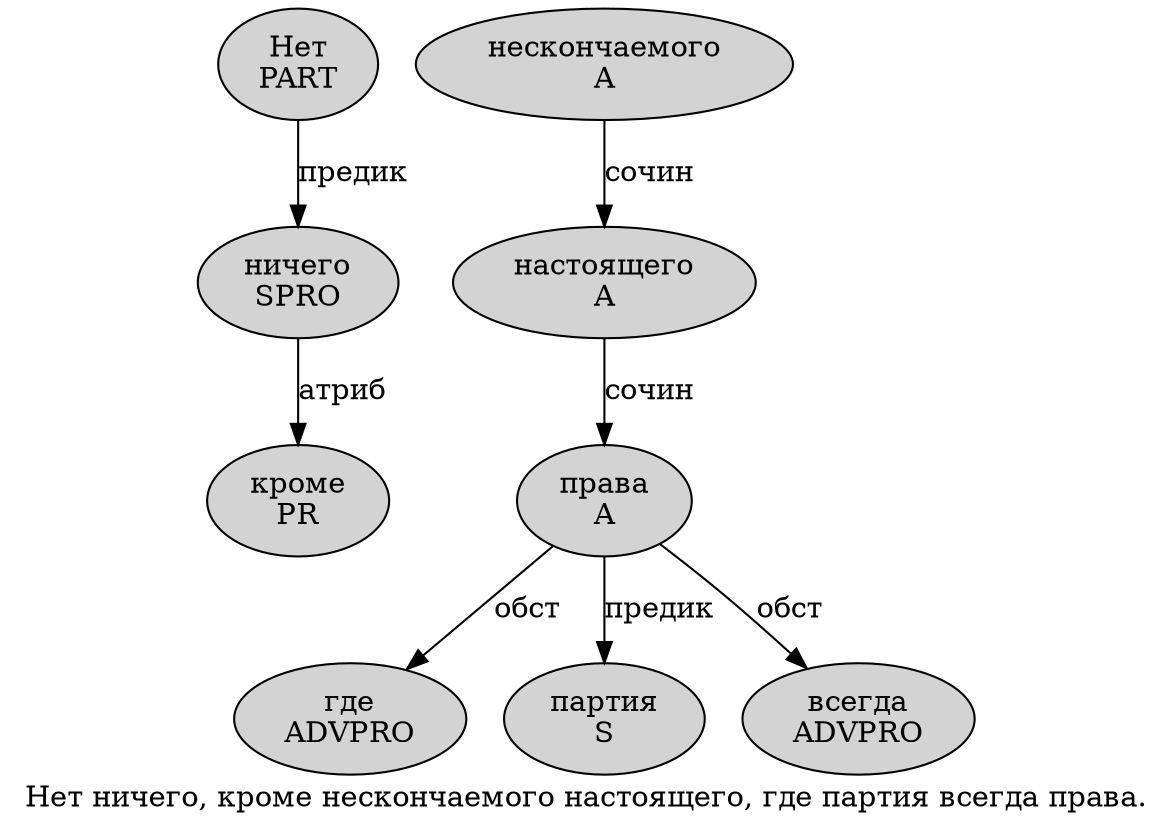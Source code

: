 digraph SENTENCE_3732 {
	graph [label="Нет ничего, кроме нескончаемого настоящего, где партия всегда права."]
	node [style=filled]
		0 [label="Нет
PART" color="" fillcolor=lightgray penwidth=1 shape=ellipse]
		1 [label="ничего
SPRO" color="" fillcolor=lightgray penwidth=1 shape=ellipse]
		3 [label="кроме
PR" color="" fillcolor=lightgray penwidth=1 shape=ellipse]
		4 [label="нескончаемого
A" color="" fillcolor=lightgray penwidth=1 shape=ellipse]
		5 [label="настоящего
A" color="" fillcolor=lightgray penwidth=1 shape=ellipse]
		7 [label="где
ADVPRO" color="" fillcolor=lightgray penwidth=1 shape=ellipse]
		8 [label="партия
S" color="" fillcolor=lightgray penwidth=1 shape=ellipse]
		9 [label="всегда
ADVPRO" color="" fillcolor=lightgray penwidth=1 shape=ellipse]
		10 [label="права
A" color="" fillcolor=lightgray penwidth=1 shape=ellipse]
			0 -> 1 [label="предик"]
			5 -> 10 [label="сочин"]
			10 -> 7 [label="обст"]
			10 -> 8 [label="предик"]
			10 -> 9 [label="обст"]
			1 -> 3 [label="атриб"]
			4 -> 5 [label="сочин"]
}
